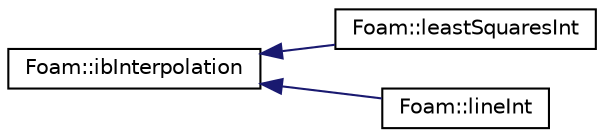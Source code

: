 digraph "Graphical Class Hierarchy"
{
 // LATEX_PDF_SIZE
  edge [fontname="Helvetica",fontsize="10",labelfontname="Helvetica",labelfontsize="10"];
  node [fontname="Helvetica",fontsize="10",shape=record];
  rankdir="LR";
  Node0 [label="Foam::ibInterpolation",height=0.2,width=0.4,color="black", fillcolor="white", style="filled",URL="$classFoam_1_1ibInterpolation.html",tooltip=" "];
  Node0 -> Node1 [dir="back",color="midnightblue",fontsize="10",style="solid",fontname="Helvetica"];
  Node1 [label="Foam::leastSquaresInt",height=0.2,width=0.4,color="black", fillcolor="white", style="filled",URL="$classFoam_1_1leastSquaresInt.html",tooltip=" "];
  Node0 -> Node2 [dir="back",color="midnightblue",fontsize="10",style="solid",fontname="Helvetica"];
  Node2 [label="Foam::lineInt",height=0.2,width=0.4,color="black", fillcolor="white", style="filled",URL="$classFoam_1_1lineInt.html",tooltip=" "];
}
